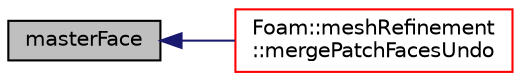 digraph "masterFace"
{
  bgcolor="transparent";
  edge [fontname="Helvetica",fontsize="10",labelfontname="Helvetica",labelfontsize="10"];
  node [fontname="Helvetica",fontsize="10",shape=record];
  rankdir="LR";
  Node1 [label="masterFace",height=0.2,width=0.4,color="black", fillcolor="grey75", style="filled", fontcolor="black"];
  Node1 -> Node2 [dir="back",color="midnightblue",fontsize="10",style="solid",fontname="Helvetica"];
  Node2 [label="Foam::meshRefinement\l::mergePatchFacesUndo",height=0.2,width=0.4,color="red",URL="$a01503.html#a46abeca243f55035145fe45edc956bef",tooltip="Merge coplanar faces. preserveFaces is != -1 for faces. "];
}
